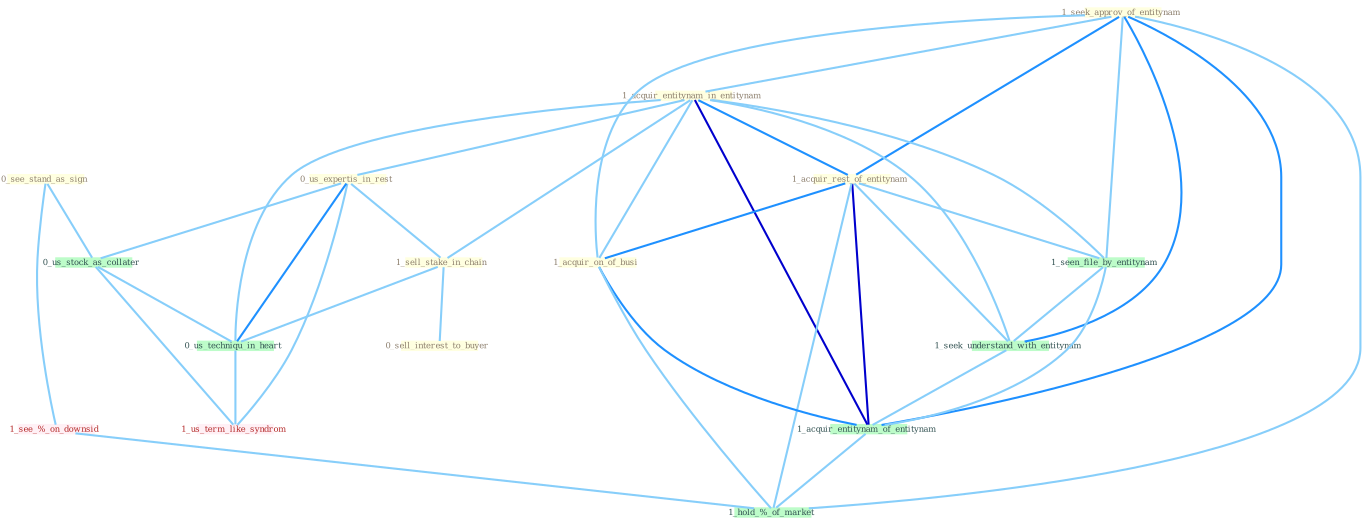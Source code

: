 Graph G{ 
    node
    [shape=polygon,style=filled,width=.5,height=.06,color="#BDFCC9",fixedsize=true,fontsize=4,
    fontcolor="#2f4f4f"];
    {node
    [color="#ffffe0", fontcolor="#8b7d6b"] "1_seek_approv_of_entitynam " "1_acquir_entitynam_in_entitynam " "0_us_expertis_in_rest " "0_see_stand_as_sign " "1_acquir_rest_of_entitynam " "1_sell_stake_in_chain " "0_sell_interest_to_buyer " "1_acquir_on_of_busi "}
{node [color="#fff0f5", fontcolor="#b22222"] "1_see_%_on_downsid " "1_us_term_like_syndrom "}
edge [color="#B0E2FF"];

	"1_seek_approv_of_entitynam " -- "1_acquir_entitynam_in_entitynam " [w="1", color="#87cefa" ];
	"1_seek_approv_of_entitynam " -- "1_acquir_rest_of_entitynam " [w="2", color="#1e90ff" , len=0.8];
	"1_seek_approv_of_entitynam " -- "1_acquir_on_of_busi " [w="1", color="#87cefa" ];
	"1_seek_approv_of_entitynam " -- "1_seen_file_by_entitynam " [w="1", color="#87cefa" ];
	"1_seek_approv_of_entitynam " -- "1_seek_understand_with_entitynam " [w="2", color="#1e90ff" , len=0.8];
	"1_seek_approv_of_entitynam " -- "1_acquir_entitynam_of_entitynam " [w="2", color="#1e90ff" , len=0.8];
	"1_seek_approv_of_entitynam " -- "1_hold_%_of_market " [w="1", color="#87cefa" ];
	"1_acquir_entitynam_in_entitynam " -- "0_us_expertis_in_rest " [w="1", color="#87cefa" ];
	"1_acquir_entitynam_in_entitynam " -- "1_acquir_rest_of_entitynam " [w="2", color="#1e90ff" , len=0.8];
	"1_acquir_entitynam_in_entitynam " -- "1_sell_stake_in_chain " [w="1", color="#87cefa" ];
	"1_acquir_entitynam_in_entitynam " -- "1_acquir_on_of_busi " [w="1", color="#87cefa" ];
	"1_acquir_entitynam_in_entitynam " -- "1_seen_file_by_entitynam " [w="1", color="#87cefa" ];
	"1_acquir_entitynam_in_entitynam " -- "1_seek_understand_with_entitynam " [w="1", color="#87cefa" ];
	"1_acquir_entitynam_in_entitynam " -- "1_acquir_entitynam_of_entitynam " [w="3", color="#0000cd" , len=0.6];
	"1_acquir_entitynam_in_entitynam " -- "0_us_techniqu_in_heart " [w="1", color="#87cefa" ];
	"0_us_expertis_in_rest " -- "1_sell_stake_in_chain " [w="1", color="#87cefa" ];
	"0_us_expertis_in_rest " -- "0_us_stock_as_collater " [w="1", color="#87cefa" ];
	"0_us_expertis_in_rest " -- "0_us_techniqu_in_heart " [w="2", color="#1e90ff" , len=0.8];
	"0_us_expertis_in_rest " -- "1_us_term_like_syndrom " [w="1", color="#87cefa" ];
	"0_see_stand_as_sign " -- "0_us_stock_as_collater " [w="1", color="#87cefa" ];
	"0_see_stand_as_sign " -- "1_see_%_on_downsid " [w="1", color="#87cefa" ];
	"1_acquir_rest_of_entitynam " -- "1_acquir_on_of_busi " [w="2", color="#1e90ff" , len=0.8];
	"1_acquir_rest_of_entitynam " -- "1_seen_file_by_entitynam " [w="1", color="#87cefa" ];
	"1_acquir_rest_of_entitynam " -- "1_seek_understand_with_entitynam " [w="1", color="#87cefa" ];
	"1_acquir_rest_of_entitynam " -- "1_acquir_entitynam_of_entitynam " [w="3", color="#0000cd" , len=0.6];
	"1_acquir_rest_of_entitynam " -- "1_hold_%_of_market " [w="1", color="#87cefa" ];
	"1_sell_stake_in_chain " -- "0_sell_interest_to_buyer " [w="1", color="#87cefa" ];
	"1_sell_stake_in_chain " -- "0_us_techniqu_in_heart " [w="1", color="#87cefa" ];
	"1_acquir_on_of_busi " -- "1_acquir_entitynam_of_entitynam " [w="2", color="#1e90ff" , len=0.8];
	"1_acquir_on_of_busi " -- "1_hold_%_of_market " [w="1", color="#87cefa" ];
	"1_seen_file_by_entitynam " -- "1_seek_understand_with_entitynam " [w="1", color="#87cefa" ];
	"1_seen_file_by_entitynam " -- "1_acquir_entitynam_of_entitynam " [w="1", color="#87cefa" ];
	"0_us_stock_as_collater " -- "0_us_techniqu_in_heart " [w="1", color="#87cefa" ];
	"0_us_stock_as_collater " -- "1_us_term_like_syndrom " [w="1", color="#87cefa" ];
	"1_seek_understand_with_entitynam " -- "1_acquir_entitynam_of_entitynam " [w="1", color="#87cefa" ];
	"1_acquir_entitynam_of_entitynam " -- "1_hold_%_of_market " [w="1", color="#87cefa" ];
	"0_us_techniqu_in_heart " -- "1_us_term_like_syndrom " [w="1", color="#87cefa" ];
	"1_see_%_on_downsid " -- "1_hold_%_of_market " [w="1", color="#87cefa" ];
}